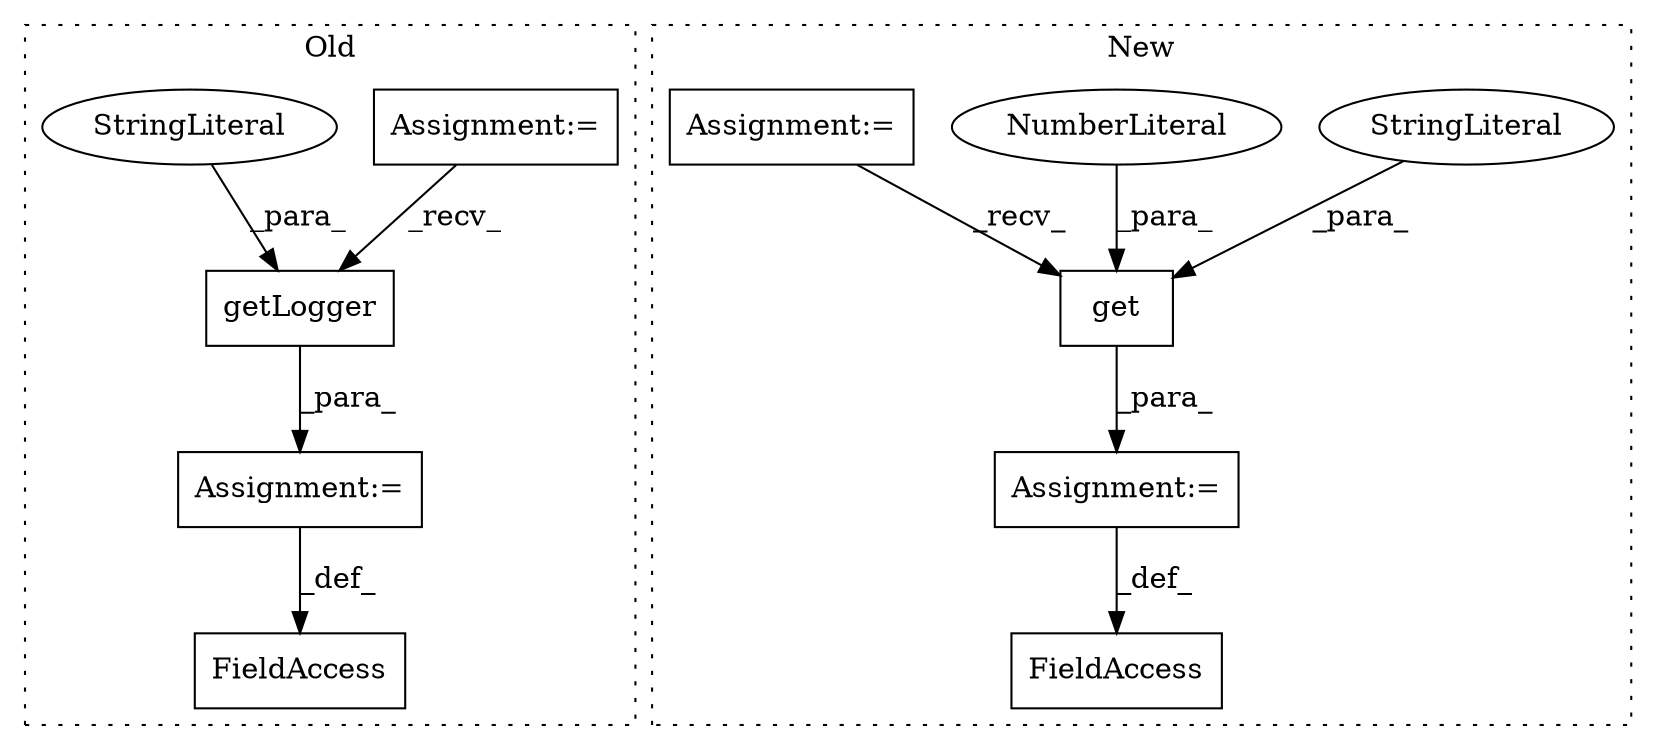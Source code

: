digraph G {
subgraph cluster0 {
1 [label="getLogger" a="32" s="763,790" l="10,1" shape="box"];
3 [label="Assignment:=" a="7" s="754" l="1" shape="box"];
5 [label="FieldAccess" a="22" s="746" l="8" shape="box"];
6 [label="Assignment:=" a="7" s="469" l="7" shape="box"];
10 [label="StringLiteral" a="45" s="773" l="17" shape="ellipse"];
label = "Old";
style="dotted";
}
subgraph cluster1 {
2 [label="get" a="32" s="749,765" l="4,1" shape="box"];
4 [label="StringLiteral" a="45" s="753" l="8" shape="ellipse"];
7 [label="NumberLiteral" a="34" s="762" l="3" shape="ellipse"];
8 [label="FieldAccess" a="22" s="730" l="11" shape="box"];
9 [label="Assignment:=" a="7" s="741" l="1" shape="box"];
11 [label="Assignment:=" a="7" s="454" l="6" shape="box"];
label = "New";
style="dotted";
}
1 -> 3 [label="_para_"];
2 -> 9 [label="_para_"];
3 -> 5 [label="_def_"];
4 -> 2 [label="_para_"];
6 -> 1 [label="_recv_"];
7 -> 2 [label="_para_"];
9 -> 8 [label="_def_"];
10 -> 1 [label="_para_"];
11 -> 2 [label="_recv_"];
}